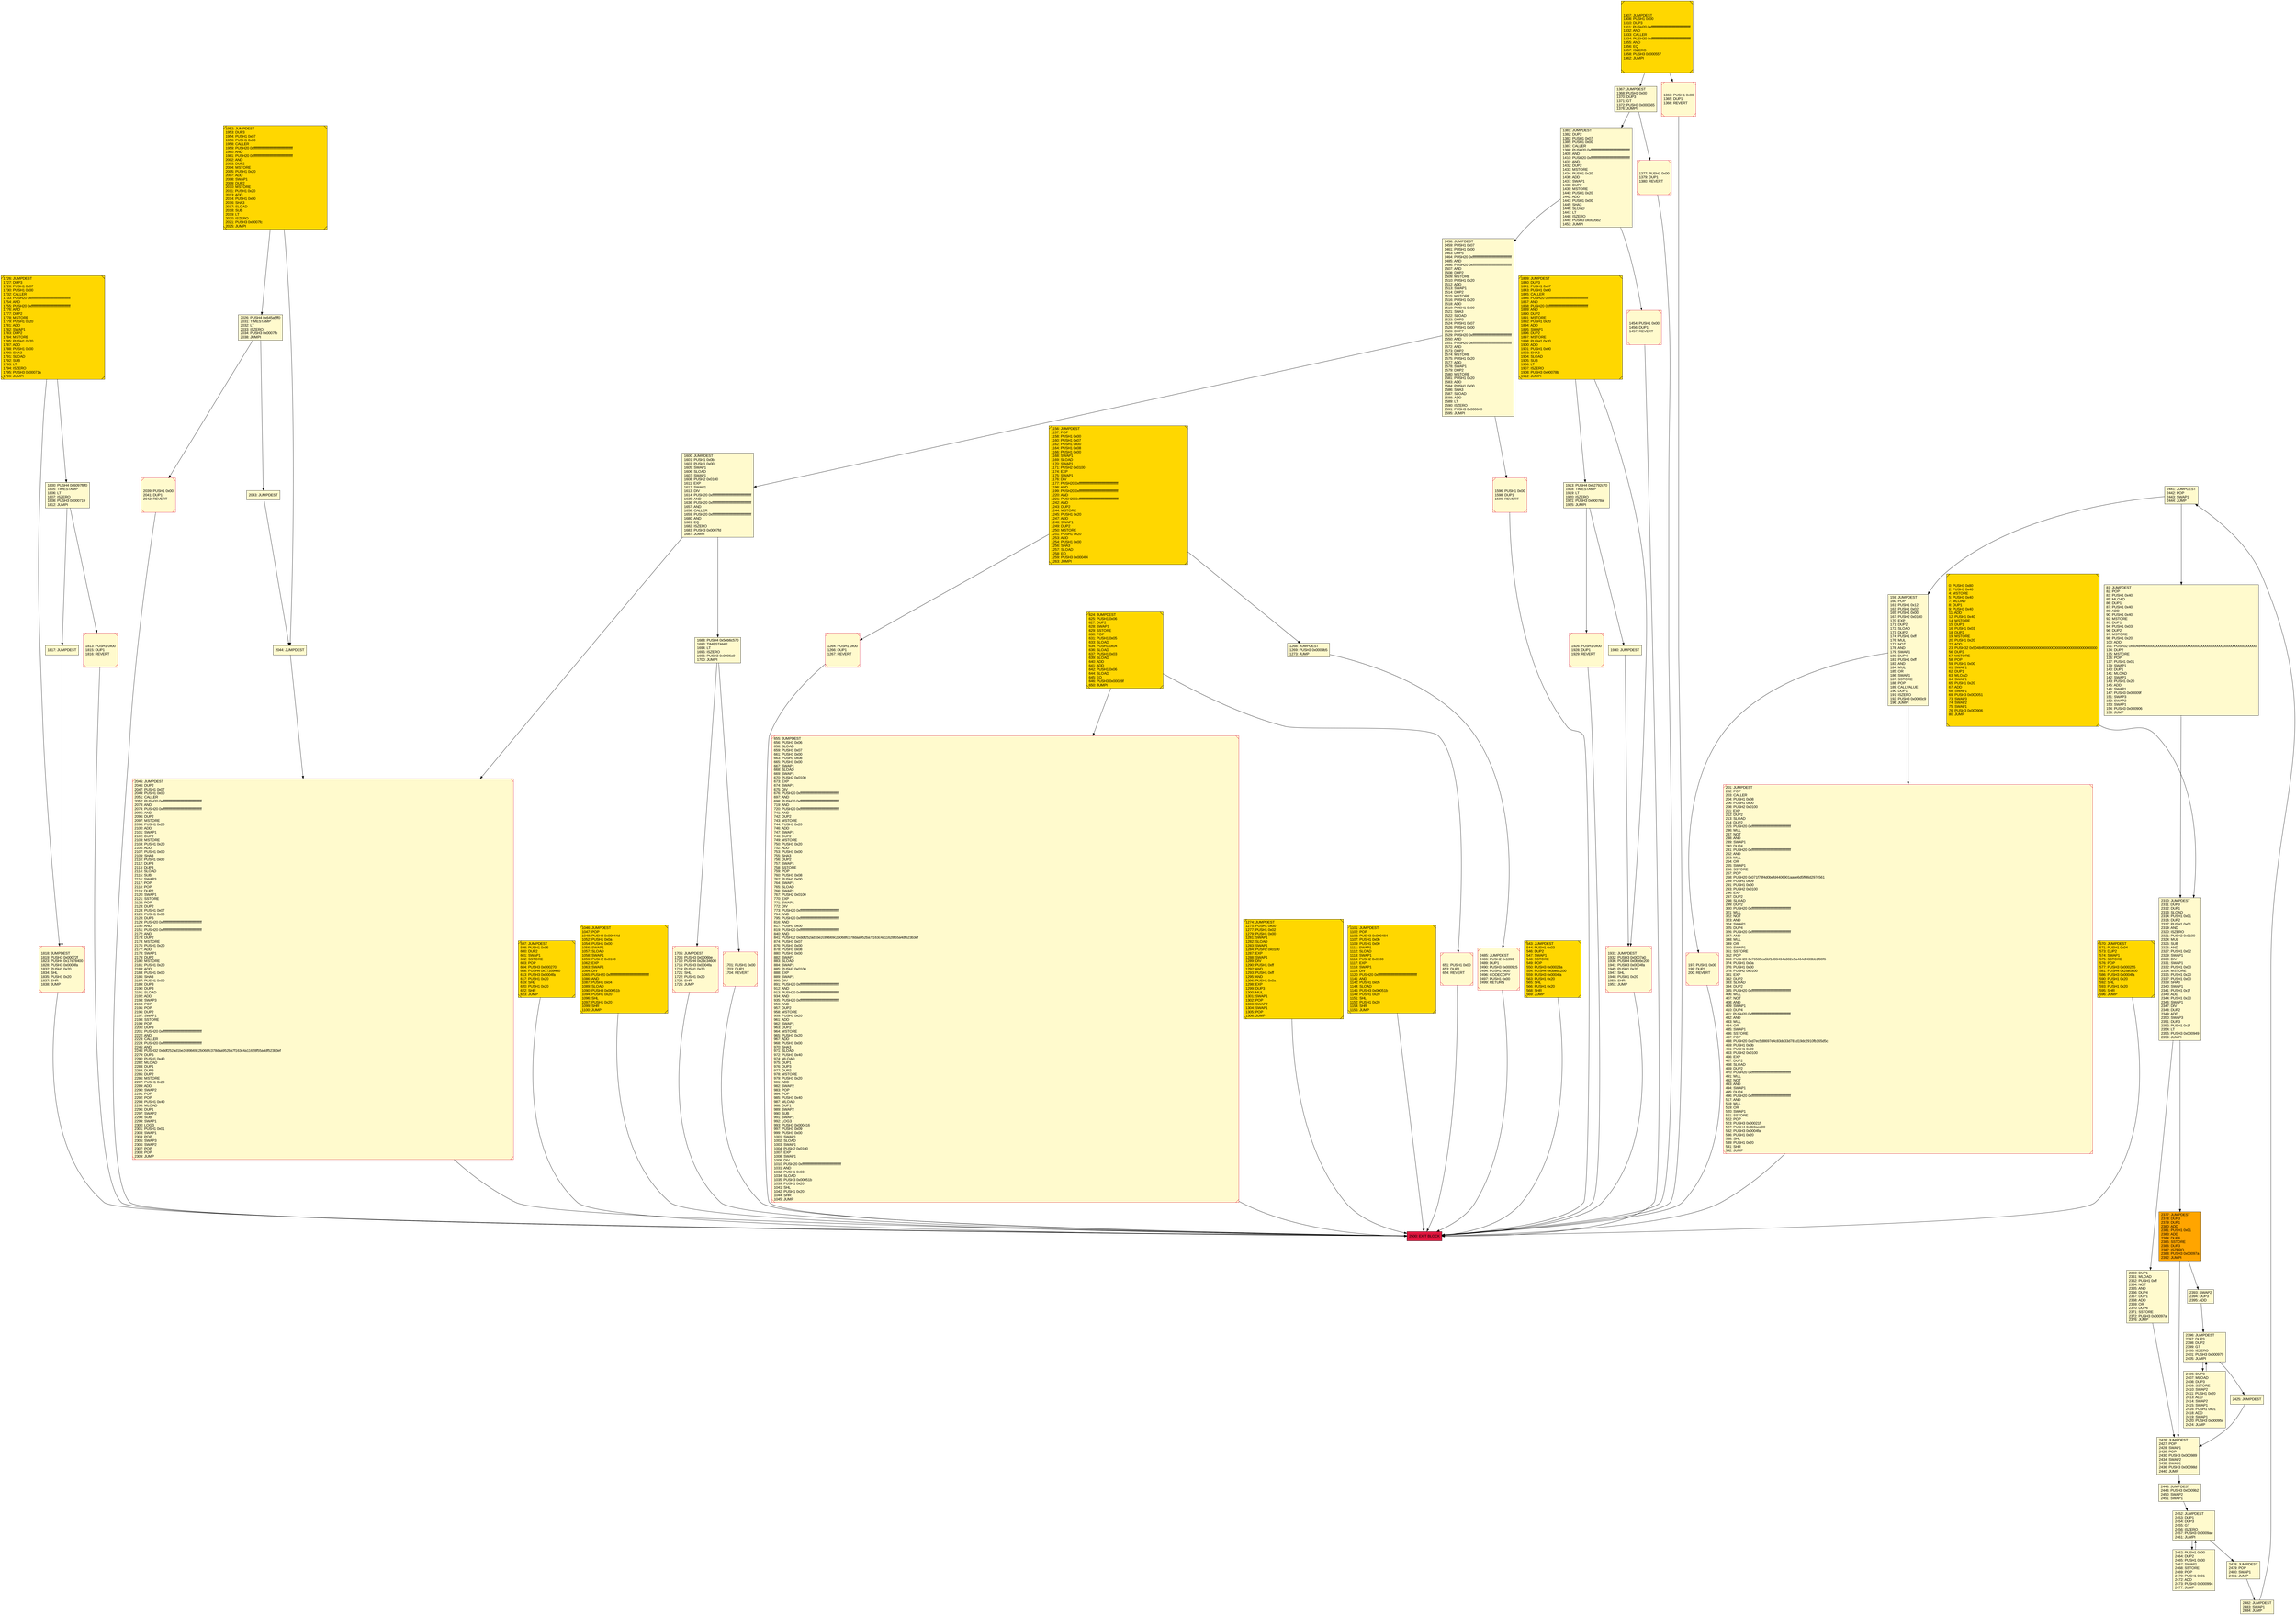digraph G {
bgcolor=transparent rankdir=UD;
node [shape=box style=filled color=black fillcolor=white fontname=arial fontcolor=black];
1458 [label="1458: JUMPDEST\l1459: PUSH1 0x07\l1461: PUSH1 0x00\l1463: DUP5\l1464: PUSH20 0xffffffffffffffffffffffffffffffffffffffff\l1485: AND\l1486: PUSH20 0xffffffffffffffffffffffffffffffffffffffff\l1507: AND\l1508: DUP2\l1509: MSTORE\l1510: PUSH1 0x20\l1512: ADD\l1513: SWAP1\l1514: DUP2\l1515: MSTORE\l1516: PUSH1 0x20\l1518: ADD\l1519: PUSH1 0x00\l1521: SHA3\l1522: SLOAD\l1523: DUP3\l1524: PUSH1 0x07\l1526: PUSH1 0x00\l1528: DUP7\l1529: PUSH20 0xffffffffffffffffffffffffffffffffffffffff\l1550: AND\l1551: PUSH20 0xffffffffffffffffffffffffffffffffffffffff\l1572: AND\l1573: DUP2\l1574: MSTORE\l1575: PUSH1 0x20\l1577: ADD\l1578: SWAP1\l1579: DUP2\l1580: MSTORE\l1581: PUSH1 0x20\l1583: ADD\l1584: PUSH1 0x00\l1586: SHA3\l1587: SLOAD\l1588: ADD\l1589: LT\l1590: ISZERO\l1591: PUSH3 0x000640\l1595: JUMPI\l" fillcolor=lemonchiffon ];
2377 [label="2377: JUMPDEST\l2378: DUP3\l2379: DUP1\l2380: ADD\l2381: PUSH1 0x01\l2383: ADD\l2384: DUP6\l2385: SSTORE\l2386: DUP3\l2387: ISZERO\l2388: PUSH3 0x00097a\l2392: JUMPI\l" fillcolor=orange ];
1701 [label="1701: PUSH1 0x00\l1703: DUP1\l1704: REVERT\l" fillcolor=lemonchiffon shape=Msquare color=crimson ];
1818 [label="1818: JUMPDEST\l1819: PUSH3 0x00072f\l1823: PUSH4 0x17d78400\l1828: PUSH3 0x0004fa\l1832: PUSH1 0x20\l1834: SHL\l1835: PUSH1 0x20\l1837: SHR\l1838: JUMP\l" fillcolor=lemonchiffon shape=Msquare color=crimson ];
1952 [label="1952: JUMPDEST\l1953: DUP3\l1954: PUSH1 0x07\l1956: PUSH1 0x00\l1958: CALLER\l1959: PUSH20 0xffffffffffffffffffffffffffffffffffffffff\l1980: AND\l1981: PUSH20 0xffffffffffffffffffffffffffffffffffffffff\l2002: AND\l2003: DUP2\l2004: MSTORE\l2005: PUSH1 0x20\l2007: ADD\l2008: SWAP1\l2009: DUP2\l2010: MSTORE\l2011: PUSH1 0x20\l2013: ADD\l2014: PUSH1 0x00\l2016: SHA3\l2017: SLOAD\l2018: SUB\l2019: LT\l2020: ISZERO\l2021: PUSH3 0x0007fc\l2025: JUMPI\l" fillcolor=lemonchiffon shape=Msquare fillcolor=gold ];
2482 [label="2482: JUMPDEST\l2483: SWAP1\l2484: JUMP\l" fillcolor=lemonchiffon ];
1705 [label="1705: JUMPDEST\l1706: PUSH3 0x0006be\l1710: PUSH4 0x23c34600\l1715: PUSH3 0x0004fa\l1719: PUSH1 0x20\l1721: SHL\l1722: PUSH1 0x20\l1724: SHR\l1725: JUMP\l" fillcolor=lemonchiffon shape=Msquare color=crimson ];
570 [label="570: JUMPDEST\l571: PUSH1 0x04\l573: DUP2\l574: SWAP1\l575: SSTORE\l576: POP\l577: PUSH3 0x000255\l581: PUSH4 0x2faf0800\l586: PUSH3 0x0004fa\l590: PUSH1 0x20\l592: SHL\l593: PUSH1 0x20\l595: SHR\l596: JUMP\l" fillcolor=lemonchiffon shape=Msquare fillcolor=gold ];
2485 [label="2485: JUMPDEST\l2486: PUSH2 0x1390\l2489: DUP1\l2490: PUSH3 0x0009c5\l2494: PUSH1 0x00\l2496: CODECOPY\l2497: PUSH1 0x00\l2499: RETURN\l" fillcolor=lemonchiffon shape=Msquare color=crimson ];
2045 [label="2045: JUMPDEST\l2046: DUP2\l2047: PUSH1 0x07\l2049: PUSH1 0x00\l2051: CALLER\l2052: PUSH20 0xffffffffffffffffffffffffffffffffffffffff\l2073: AND\l2074: PUSH20 0xffffffffffffffffffffffffffffffffffffffff\l2095: AND\l2096: DUP2\l2097: MSTORE\l2098: PUSH1 0x20\l2100: ADD\l2101: SWAP1\l2102: DUP2\l2103: MSTORE\l2104: PUSH1 0x20\l2106: ADD\l2107: PUSH1 0x00\l2109: SHA3\l2110: PUSH1 0x00\l2112: DUP3\l2113: DUP3\l2114: SLOAD\l2115: SUB\l2116: SWAP3\l2117: POP\l2118: POP\l2119: DUP2\l2120: SWAP1\l2121: SSTORE\l2122: POP\l2123: DUP2\l2124: PUSH1 0x07\l2126: PUSH1 0x00\l2128: DUP6\l2129: PUSH20 0xffffffffffffffffffffffffffffffffffffffff\l2150: AND\l2151: PUSH20 0xffffffffffffffffffffffffffffffffffffffff\l2172: AND\l2173: DUP2\l2174: MSTORE\l2175: PUSH1 0x20\l2177: ADD\l2178: SWAP1\l2179: DUP2\l2180: MSTORE\l2181: PUSH1 0x20\l2183: ADD\l2184: PUSH1 0x00\l2186: SHA3\l2187: PUSH1 0x00\l2189: DUP3\l2190: DUP3\l2191: SLOAD\l2192: ADD\l2193: SWAP3\l2194: POP\l2195: POP\l2196: DUP2\l2197: SWAP1\l2198: SSTORE\l2199: POP\l2200: DUP3\l2201: PUSH20 0xffffffffffffffffffffffffffffffffffffffff\l2222: AND\l2223: CALLER\l2224: PUSH20 0xffffffffffffffffffffffffffffffffffffffff\l2245: AND\l2246: PUSH32 0xddf252ad1be2c89b69c2b068fc378daa952ba7f163c4a11628f55a4df523b3ef\l2279: DUP5\l2280: PUSH1 0x40\l2282: MLOAD\l2283: DUP1\l2284: DUP3\l2285: DUP2\l2286: MSTORE\l2287: PUSH1 0x20\l2289: ADD\l2290: SWAP2\l2291: POP\l2292: POP\l2293: PUSH1 0x40\l2295: MLOAD\l2296: DUP1\l2297: SWAP2\l2298: SUB\l2299: SWAP1\l2300: LOG3\l2301: PUSH1 0x01\l2303: SWAP1\l2304: POP\l2305: SWAP3\l2306: SWAP2\l2307: POP\l2308: POP\l2309: JUMP\l" fillcolor=lemonchiffon shape=Msquare color=crimson ];
1454 [label="1454: PUSH1 0x00\l1456: DUP1\l1457: REVERT\l" fillcolor=lemonchiffon shape=Msquare color=crimson ];
2406 [label="2406: DUP3\l2407: MLOAD\l2408: DUP3\l2409: SSTORE\l2410: SWAP2\l2411: PUSH1 0x20\l2413: ADD\l2414: SWAP2\l2415: SWAP1\l2416: PUSH1 0x01\l2418: ADD\l2419: SWAP1\l2420: PUSH3 0x00095c\l2424: JUMP\l" fillcolor=lemonchiffon ];
1913 [label="1913: PUSH4 0x62792c70\l1918: TIMESTAMP\l1919: LT\l1920: ISZERO\l1921: PUSH3 0x00078a\l1925: JUMPI\l" fillcolor=lemonchiffon ];
624 [label="624: JUMPDEST\l625: PUSH1 0x06\l627: DUP2\l628: SWAP1\l629: SSTORE\l630: POP\l631: PUSH1 0x05\l633: SLOAD\l634: PUSH1 0x04\l636: SLOAD\l637: PUSH1 0x03\l639: SLOAD\l640: ADD\l641: ADD\l642: PUSH1 0x06\l644: SLOAD\l645: EQ\l646: PUSH3 0x00028f\l650: JUMPI\l" fillcolor=lemonchiffon shape=Msquare fillcolor=gold ];
1596 [label="1596: PUSH1 0x00\l1598: DUP1\l1599: REVERT\l" fillcolor=lemonchiffon shape=Msquare color=crimson ];
2426 [label="2426: JUMPDEST\l2427: POP\l2428: SWAP1\l2429: POP\l2430: PUSH3 0x000989\l2434: SWAP2\l2435: SWAP1\l2436: PUSH3 0x00098d\l2440: JUMP\l" fillcolor=lemonchiffon ];
597 [label="597: JUMPDEST\l598: PUSH1 0x05\l600: DUP2\l601: SWAP1\l602: SSTORE\l603: POP\l604: PUSH3 0x000270\l608: PUSH4 0x77359400\l613: PUSH3 0x0004fa\l617: PUSH1 0x20\l619: SHL\l620: PUSH1 0x20\l622: SHR\l623: JUMP\l" fillcolor=lemonchiffon shape=Msquare fillcolor=gold ];
1046 [label="1046: JUMPDEST\l1047: POP\l1048: PUSH3 0x00044d\l1052: PUSH1 0x0a\l1054: PUSH1 0x00\l1056: SWAP1\l1057: SLOAD\l1058: SWAP1\l1059: PUSH2 0x0100\l1062: EXP\l1063: SWAP1\l1064: DIV\l1065: PUSH20 0xffffffffffffffffffffffffffffffffffffffff\l1086: AND\l1087: PUSH1 0x04\l1089: SLOAD\l1090: PUSH3 0x00051b\l1094: PUSH1 0x20\l1096: SHL\l1097: PUSH1 0x20\l1099: SHR\l1100: JUMP\l" fillcolor=lemonchiffon shape=Msquare fillcolor=gold ];
1926 [label="1926: PUSH1 0x00\l1928: DUP1\l1929: REVERT\l" fillcolor=lemonchiffon shape=Msquare color=crimson ];
1381 [label="1381: JUMPDEST\l1382: DUP2\l1383: PUSH1 0x07\l1385: PUSH1 0x00\l1387: CALLER\l1388: PUSH20 0xffffffffffffffffffffffffffffffffffffffff\l1409: AND\l1410: PUSH20 0xffffffffffffffffffffffffffffffffffffffff\l1431: AND\l1432: DUP2\l1433: MSTORE\l1434: PUSH1 0x20\l1436: ADD\l1437: SWAP1\l1438: DUP2\l1439: MSTORE\l1440: PUSH1 0x20\l1442: ADD\l1443: PUSH1 0x00\l1445: SHA3\l1446: SLOAD\l1447: LT\l1448: ISZERO\l1449: PUSH3 0x0005b2\l1453: JUMPI\l" fillcolor=lemonchiffon ];
651 [label="651: PUSH1 0x00\l653: DUP1\l654: REVERT\l" fillcolor=lemonchiffon shape=Msquare color=crimson ];
2044 [label="2044: JUMPDEST\l" fillcolor=lemonchiffon ];
1813 [label="1813: PUSH1 0x00\l1815: DUP1\l1816: REVERT\l" fillcolor=lemonchiffon shape=Msquare color=crimson ];
2425 [label="2425: JUMPDEST\l" fillcolor=lemonchiffon ];
1600 [label="1600: JUMPDEST\l1601: PUSH1 0x0b\l1603: PUSH1 0x00\l1605: SWAP1\l1606: SLOAD\l1607: SWAP1\l1608: PUSH2 0x0100\l1611: EXP\l1612: SWAP1\l1613: DIV\l1614: PUSH20 0xffffffffffffffffffffffffffffffffffffffff\l1635: AND\l1636: PUSH20 0xffffffffffffffffffffffffffffffffffffffff\l1657: AND\l1658: CALLER\l1659: PUSH20 0xffffffffffffffffffffffffffffffffffffffff\l1680: AND\l1681: EQ\l1682: ISZERO\l1683: PUSH3 0x0007fd\l1687: JUMPI\l" fillcolor=lemonchiffon ];
2043 [label="2043: JUMPDEST\l" fillcolor=lemonchiffon ];
2026 [label="2026: PUSH4 0x645a5ff0\l2031: TIMESTAMP\l2032: LT\l2033: ISZERO\l2034: PUSH3 0x0007fb\l2038: JUMPI\l" fillcolor=lemonchiffon ];
1377 [label="1377: PUSH1 0x00\l1379: DUP1\l1380: REVERT\l" fillcolor=lemonchiffon shape=Msquare color=crimson ];
2452 [label="2452: JUMPDEST\l2453: DUP1\l2454: DUP3\l2455: GT\l2456: ISZERO\l2457: PUSH3 0x0009ae\l2461: JUMPI\l" fillcolor=lemonchiffon ];
81 [label="81: JUMPDEST\l82: POP\l83: PUSH1 0x40\l85: MLOAD\l86: DUP1\l87: PUSH1 0x40\l89: ADD\l90: PUSH1 0x40\l92: MSTORE\l93: DUP1\l94: PUSH1 0x03\l96: DUP2\l97: MSTORE\l98: PUSH1 0x20\l100: ADD\l101: PUSH32 0x50484f0000000000000000000000000000000000000000000000000000000000\l134: DUP2\l135: MSTORE\l136: POP\l137: PUSH1 0x01\l139: SWAP1\l140: DUP1\l141: MLOAD\l142: SWAP1\l143: PUSH1 0x20\l145: ADD\l146: SWAP1\l147: PUSH3 0x00009f\l151: SWAP3\l152: SWAP2\l153: SWAP1\l154: PUSH3 0x000906\l158: JUMP\l" fillcolor=lemonchiffon ];
1839 [label="1839: JUMPDEST\l1840: DUP3\l1841: PUSH1 0x07\l1843: PUSH1 0x00\l1845: CALLER\l1846: PUSH20 0xffffffffffffffffffffffffffffffffffffffff\l1867: AND\l1868: PUSH20 0xffffffffffffffffffffffffffffffffffffffff\l1889: AND\l1890: DUP2\l1891: MSTORE\l1892: PUSH1 0x20\l1894: ADD\l1895: SWAP1\l1896: DUP2\l1897: MSTORE\l1898: PUSH1 0x20\l1900: ADD\l1901: PUSH1 0x00\l1903: SHA3\l1904: SLOAD\l1905: SUB\l1906: LT\l1907: ISZERO\l1908: PUSH3 0x00078b\l1912: JUMPI\l" fillcolor=lemonchiffon shape=Msquare fillcolor=gold ];
159 [label="159: JUMPDEST\l160: POP\l161: PUSH1 0x12\l163: PUSH1 0x02\l165: PUSH1 0x00\l167: PUSH2 0x0100\l170: EXP\l171: DUP2\l172: SLOAD\l173: DUP2\l174: PUSH1 0xff\l176: MUL\l177: NOT\l178: AND\l179: SWAP1\l180: DUP4\l181: PUSH1 0xff\l183: AND\l184: MUL\l185: OR\l186: SWAP1\l187: SSTORE\l188: POP\l189: CALLVALUE\l190: DUP1\l191: ISZERO\l192: PUSH3 0x0000c9\l196: JUMPI\l" fillcolor=lemonchiffon ];
2500 [label="2500: EXIT BLOCK\l" fillcolor=crimson ];
1274 [label="1274: JUMPDEST\l1275: PUSH1 0x00\l1277: PUSH1 0x02\l1279: PUSH1 0x00\l1281: SWAP1\l1282: SLOAD\l1283: SWAP1\l1284: PUSH2 0x0100\l1287: EXP\l1288: SWAP1\l1289: DIV\l1290: PUSH1 0xff\l1292: AND\l1293: PUSH1 0xff\l1295: AND\l1296: PUSH1 0x0a\l1298: EXP\l1299: DUP3\l1300: MUL\l1301: SWAP1\l1302: POP\l1303: SWAP2\l1304: SWAP1\l1305: POP\l1306: JUMP\l" fillcolor=lemonchiffon shape=Msquare fillcolor=gold ];
1930 [label="1930: JUMPDEST\l" fillcolor=lemonchiffon ];
0 [label="0: PUSH1 0x80\l2: PUSH1 0x40\l4: MSTORE\l5: PUSH1 0x40\l7: MLOAD\l8: DUP1\l9: PUSH1 0x40\l11: ADD\l12: PUSH1 0x40\l14: MSTORE\l15: DUP1\l16: PUSH1 0x03\l18: DUP2\l19: MSTORE\l20: PUSH1 0x20\l22: ADD\l23: PUSH32 0x50484f0000000000000000000000000000000000000000000000000000000000\l56: DUP2\l57: MSTORE\l58: POP\l59: PUSH1 0x00\l61: SWAP1\l62: DUP1\l63: MLOAD\l64: SWAP1\l65: PUSH1 0x20\l67: ADD\l68: SWAP1\l69: PUSH3 0x000051\l73: SWAP3\l74: SWAP2\l75: SWAP1\l76: PUSH3 0x000906\l80: JUMP\l" fillcolor=lemonchiffon shape=Msquare fillcolor=gold ];
1101 [label="1101: JUMPDEST\l1102: POP\l1103: PUSH3 0x000484\l1107: PUSH1 0x0b\l1109: PUSH1 0x00\l1111: SWAP1\l1112: SLOAD\l1113: SWAP1\l1114: PUSH2 0x0100\l1117: EXP\l1118: SWAP1\l1119: DIV\l1120: PUSH20 0xffffffffffffffffffffffffffffffffffffffff\l1141: AND\l1142: PUSH1 0x05\l1144: SLOAD\l1145: PUSH3 0x00051b\l1149: PUSH1 0x20\l1151: SHL\l1152: PUSH1 0x20\l1154: SHR\l1155: JUMP\l" fillcolor=lemonchiffon shape=Msquare fillcolor=gold ];
1156 [label="1156: JUMPDEST\l1157: POP\l1158: PUSH1 0x00\l1160: PUSH1 0x07\l1162: PUSH1 0x00\l1164: PUSH1 0x08\l1166: PUSH1 0x00\l1168: SWAP1\l1169: SLOAD\l1170: SWAP1\l1171: PUSH2 0x0100\l1174: EXP\l1175: SWAP1\l1176: DIV\l1177: PUSH20 0xffffffffffffffffffffffffffffffffffffffff\l1198: AND\l1199: PUSH20 0xffffffffffffffffffffffffffffffffffffffff\l1220: AND\l1221: PUSH20 0xffffffffffffffffffffffffffffffffffffffff\l1242: AND\l1243: DUP2\l1244: MSTORE\l1245: PUSH1 0x20\l1247: ADD\l1248: SWAP1\l1249: DUP2\l1250: MSTORE\l1251: PUSH1 0x20\l1253: ADD\l1254: PUSH1 0x00\l1256: SHA3\l1257: SLOAD\l1258: EQ\l1259: PUSH3 0x0004f4\l1263: JUMPI\l" fillcolor=lemonchiffon shape=Msquare fillcolor=gold ];
2360 [label="2360: DUP1\l2361: MLOAD\l2362: PUSH1 0xff\l2364: NOT\l2365: AND\l2366: DUP4\l2367: DUP1\l2368: ADD\l2369: OR\l2370: DUP6\l2371: SSTORE\l2372: PUSH3 0x00097a\l2376: JUMP\l" fillcolor=lemonchiffon ];
1264 [label="1264: PUSH1 0x00\l1266: DUP1\l1267: REVERT\l" fillcolor=lemonchiffon shape=Msquare color=crimson ];
1688 [label="1688: PUSH4 0x5eb6c570\l1693: TIMESTAMP\l1694: LT\l1695: ISZERO\l1696: PUSH3 0x0006a9\l1700: JUMPI\l" fillcolor=lemonchiffon ];
1817 [label="1817: JUMPDEST\l" fillcolor=lemonchiffon ];
2039 [label="2039: PUSH1 0x00\l2041: DUP1\l2042: REVERT\l" fillcolor=lemonchiffon shape=Msquare color=crimson ];
2441 [label="2441: JUMPDEST\l2442: POP\l2443: SWAP1\l2444: JUMP\l" fillcolor=lemonchiffon ];
2393 [label="2393: SWAP2\l2394: DUP3\l2395: ADD\l" fillcolor=lemonchiffon ];
543 [label="543: JUMPDEST\l544: PUSH1 0x03\l546: DUP2\l547: SWAP1\l548: SSTORE\l549: POP\l550: PUSH3 0x00023a\l554: PUSH4 0x0bebc200\l559: PUSH3 0x0004fa\l563: PUSH1 0x20\l565: SHL\l566: PUSH1 0x20\l568: SHR\l569: JUMP\l" fillcolor=lemonchiffon shape=Msquare fillcolor=gold ];
1800 [label="1800: PUSH4 0x6097f8f0\l1805: TIMESTAMP\l1806: LT\l1807: ISZERO\l1808: PUSH3 0x000719\l1812: JUMPI\l" fillcolor=lemonchiffon ];
2462 [label="2462: PUSH1 0x00\l2464: DUP2\l2465: PUSH1 0x00\l2467: SWAP1\l2468: SSTORE\l2469: POP\l2470: PUSH1 0x01\l2472: ADD\l2473: PUSH3 0x000994\l2477: JUMP\l" fillcolor=lemonchiffon ];
197 [label="197: PUSH1 0x00\l199: DUP1\l200: REVERT\l" fillcolor=lemonchiffon shape=Msquare color=crimson ];
2396 [label="2396: JUMPDEST\l2397: DUP3\l2398: DUP2\l2399: GT\l2400: ISZERO\l2401: PUSH3 0x000979\l2405: JUMPI\l" fillcolor=lemonchiffon ];
1726 [label="1726: JUMPDEST\l1727: DUP3\l1728: PUSH1 0x07\l1730: PUSH1 0x00\l1732: CALLER\l1733: PUSH20 0xffffffffffffffffffffffffffffffffffffffff\l1754: AND\l1755: PUSH20 0xffffffffffffffffffffffffffffffffffffffff\l1776: AND\l1777: DUP2\l1778: MSTORE\l1779: PUSH1 0x20\l1781: ADD\l1782: SWAP1\l1783: DUP2\l1784: MSTORE\l1785: PUSH1 0x20\l1787: ADD\l1788: PUSH1 0x00\l1790: SHA3\l1791: SLOAD\l1792: SUB\l1793: LT\l1794: ISZERO\l1795: PUSH3 0x00071a\l1799: JUMPI\l" fillcolor=lemonchiffon shape=Msquare fillcolor=gold ];
1367 [label="1367: JUMPDEST\l1368: PUSH1 0x00\l1370: DUP3\l1371: GT\l1372: PUSH3 0x000565\l1376: JUMPI\l" fillcolor=lemonchiffon ];
655 [label="655: JUMPDEST\l656: PUSH1 0x06\l658: SLOAD\l659: PUSH1 0x07\l661: PUSH1 0x00\l663: PUSH1 0x08\l665: PUSH1 0x00\l667: SWAP1\l668: SLOAD\l669: SWAP1\l670: PUSH2 0x0100\l673: EXP\l674: SWAP1\l675: DIV\l676: PUSH20 0xffffffffffffffffffffffffffffffffffffffff\l697: AND\l698: PUSH20 0xffffffffffffffffffffffffffffffffffffffff\l719: AND\l720: PUSH20 0xffffffffffffffffffffffffffffffffffffffff\l741: AND\l742: DUP2\l743: MSTORE\l744: PUSH1 0x20\l746: ADD\l747: SWAP1\l748: DUP2\l749: MSTORE\l750: PUSH1 0x20\l752: ADD\l753: PUSH1 0x00\l755: SHA3\l756: DUP2\l757: SWAP1\l758: SSTORE\l759: POP\l760: PUSH1 0x08\l762: PUSH1 0x00\l764: SWAP1\l765: SLOAD\l766: SWAP1\l767: PUSH2 0x0100\l770: EXP\l771: SWAP1\l772: DIV\l773: PUSH20 0xffffffffffffffffffffffffffffffffffffffff\l794: AND\l795: PUSH20 0xffffffffffffffffffffffffffffffffffffffff\l816: AND\l817: PUSH1 0x00\l819: PUSH20 0xffffffffffffffffffffffffffffffffffffffff\l840: AND\l841: PUSH32 0xddf252ad1be2c89b69c2b068fc378daa952ba7f163c4a11628f55a4df523b3ef\l874: PUSH1 0x07\l876: PUSH1 0x00\l878: PUSH1 0x08\l880: PUSH1 0x00\l882: SWAP1\l883: SLOAD\l884: SWAP1\l885: PUSH2 0x0100\l888: EXP\l889: SWAP1\l890: DIV\l891: PUSH20 0xffffffffffffffffffffffffffffffffffffffff\l912: AND\l913: PUSH20 0xffffffffffffffffffffffffffffffffffffffff\l934: AND\l935: PUSH20 0xffffffffffffffffffffffffffffffffffffffff\l956: AND\l957: DUP2\l958: MSTORE\l959: PUSH1 0x20\l961: ADD\l962: SWAP1\l963: DUP2\l964: MSTORE\l965: PUSH1 0x20\l967: ADD\l968: PUSH1 0x00\l970: SHA3\l971: SLOAD\l972: PUSH1 0x40\l974: MLOAD\l975: DUP1\l976: DUP3\l977: DUP2\l978: MSTORE\l979: PUSH1 0x20\l981: ADD\l982: SWAP2\l983: POP\l984: POP\l985: PUSH1 0x40\l987: MLOAD\l988: DUP1\l989: SWAP2\l990: SUB\l991: SWAP1\l992: LOG3\l993: PUSH3 0x000416\l997: PUSH1 0x09\l999: PUSH1 0x00\l1001: SWAP1\l1002: SLOAD\l1003: SWAP1\l1004: PUSH2 0x0100\l1007: EXP\l1008: SWAP1\l1009: DIV\l1010: PUSH20 0xffffffffffffffffffffffffffffffffffffffff\l1031: AND\l1032: PUSH1 0x03\l1034: SLOAD\l1035: PUSH3 0x00051b\l1039: PUSH1 0x20\l1041: SHL\l1042: PUSH1 0x20\l1044: SHR\l1045: JUMP\l" fillcolor=lemonchiffon shape=Msquare color=crimson ];
1363 [label="1363: PUSH1 0x00\l1365: DUP1\l1366: REVERT\l" fillcolor=lemonchiffon shape=Msquare color=crimson ];
2310 [label="2310: JUMPDEST\l2311: DUP3\l2312: DUP1\l2313: SLOAD\l2314: PUSH1 0x01\l2316: DUP2\l2317: PUSH1 0x01\l2319: AND\l2320: ISZERO\l2321: PUSH2 0x0100\l2324: MUL\l2325: SUB\l2326: AND\l2327: PUSH1 0x02\l2329: SWAP1\l2330: DIV\l2331: SWAP1\l2332: PUSH1 0x00\l2334: MSTORE\l2335: PUSH1 0x20\l2337: PUSH1 0x00\l2339: SHA3\l2340: SWAP1\l2341: PUSH1 0x1f\l2343: ADD\l2344: PUSH1 0x20\l2346: SWAP1\l2347: DIV\l2348: DUP2\l2349: ADD\l2350: SWAP3\l2351: DUP3\l2352: PUSH1 0x1f\l2354: LT\l2355: PUSH3 0x000949\l2359: JUMPI\l" fillcolor=lemonchiffon ];
1268 [label="1268: JUMPDEST\l1269: PUSH3 0x0009b5\l1273: JUMP\l" fillcolor=lemonchiffon ];
1307 [label="1307: JUMPDEST\l1308: PUSH1 0x00\l1310: DUP3\l1311: PUSH20 0xffffffffffffffffffffffffffffffffffffffff\l1332: AND\l1333: CALLER\l1334: PUSH20 0xffffffffffffffffffffffffffffffffffffffff\l1355: AND\l1356: EQ\l1357: ISZERO\l1358: PUSH3 0x000557\l1362: JUMPI\l" fillcolor=lemonchiffon shape=Msquare fillcolor=gold ];
201 [label="201: JUMPDEST\l202: POP\l203: CALLER\l204: PUSH1 0x08\l206: PUSH1 0x00\l208: PUSH2 0x0100\l211: EXP\l212: DUP2\l213: SLOAD\l214: DUP2\l215: PUSH20 0xffffffffffffffffffffffffffffffffffffffff\l236: MUL\l237: NOT\l238: AND\l239: SWAP1\l240: DUP4\l241: PUSH20 0xffffffffffffffffffffffffffffffffffffffff\l262: AND\l263: MUL\l264: OR\l265: SWAP1\l266: SSTORE\l267: POP\l268: PUSH20 0x071f73f4d0befd4406901aace6d5ffd6d297c561\l289: PUSH1 0x09\l291: PUSH1 0x00\l293: PUSH2 0x0100\l296: EXP\l297: DUP2\l298: SLOAD\l299: DUP2\l300: PUSH20 0xffffffffffffffffffffffffffffffffffffffff\l321: MUL\l322: NOT\l323: AND\l324: SWAP1\l325: DUP4\l326: PUSH20 0xffffffffffffffffffffffffffffffffffffffff\l347: AND\l348: MUL\l349: OR\l350: SWAP1\l351: SSTORE\l352: POP\l353: PUSH20 0x76535ca5bf1d33434a302e5a464df433bb1f80f6\l374: PUSH1 0x0a\l376: PUSH1 0x00\l378: PUSH2 0x0100\l381: EXP\l382: DUP2\l383: SLOAD\l384: DUP2\l385: PUSH20 0xffffffffffffffffffffffffffffffffffffffff\l406: MUL\l407: NOT\l408: AND\l409: SWAP1\l410: DUP4\l411: PUSH20 0xffffffffffffffffffffffffffffffffffffffff\l432: AND\l433: MUL\l434: OR\l435: SWAP1\l436: SSTORE\l437: POP\l438: PUSH20 0xd7ec5d8697e4c83dc33d781d19dc2910fb165d5c\l459: PUSH1 0x0b\l461: PUSH1 0x00\l463: PUSH2 0x0100\l466: EXP\l467: DUP2\l468: SLOAD\l469: DUP2\l470: PUSH20 0xffffffffffffffffffffffffffffffffffffffff\l491: MUL\l492: NOT\l493: AND\l494: SWAP1\l495: DUP4\l496: PUSH20 0xffffffffffffffffffffffffffffffffffffffff\l517: AND\l518: MUL\l519: OR\l520: SWAP1\l521: SSTORE\l522: POP\l523: PUSH3 0x00021f\l527: PUSH4 0x3b9aca00\l532: PUSH3 0x0004fa\l536: PUSH1 0x20\l538: SHL\l539: PUSH1 0x20\l541: SHR\l542: JUMP\l" fillcolor=lemonchiffon shape=Msquare color=crimson ];
1931 [label="1931: JUMPDEST\l1932: PUSH3 0x0007a0\l1936: PUSH4 0x0bebc200\l1941: PUSH3 0x0004fa\l1945: PUSH1 0x20\l1947: SHL\l1948: PUSH1 0x20\l1950: SHR\l1951: JUMP\l" fillcolor=lemonchiffon shape=Msquare color=crimson ];
2445 [label="2445: JUMPDEST\l2446: PUSH3 0x0009b2\l2450: SWAP2\l2451: SWAP1\l" fillcolor=lemonchiffon ];
2478 [label="2478: JUMPDEST\l2479: POP\l2480: SWAP1\l2481: JUMP\l" fillcolor=lemonchiffon ];
1274 -> 2500;
2026 -> 2043;
1377 -> 2500;
2043 -> 2044;
1307 -> 1367;
1101 -> 2500;
1307 -> 1363;
1726 -> 1800;
2039 -> 2500;
2425 -> 2426;
1264 -> 2500;
2441 -> 159;
543 -> 2500;
2441 -> 81;
1156 -> 1264;
1458 -> 1596;
197 -> 2500;
2377 -> 2426;
2452 -> 2462;
2462 -> 2452;
1381 -> 1454;
159 -> 197;
1381 -> 1458;
0 -> 2310;
1367 -> 1377;
1952 -> 2026;
1913 -> 1926;
1156 -> 1268;
1952 -> 2044;
2393 -> 2396;
655 -> 2500;
1363 -> 2500;
1800 -> 1817;
2310 -> 2360;
1458 -> 1600;
1600 -> 2045;
1930 -> 1931;
201 -> 2500;
1931 -> 2500;
81 -> 2310;
1839 -> 1931;
2044 -> 2045;
159 -> 201;
624 -> 651;
2445 -> 2452;
2452 -> 2478;
1701 -> 2500;
1818 -> 2500;
2045 -> 2500;
1454 -> 2500;
1705 -> 2500;
570 -> 2500;
2485 -> 2500;
1688 -> 1701;
1817 -> 1818;
1913 -> 1930;
1800 -> 1813;
1839 -> 1913;
1367 -> 1381;
2377 -> 2393;
1596 -> 2500;
2396 -> 2425;
1688 -> 1705;
2426 -> 2445;
2482 -> 2441;
597 -> 2500;
1046 -> 2500;
1600 -> 1688;
2026 -> 2039;
1926 -> 2500;
624 -> 655;
651 -> 2500;
2360 -> 2426;
1813 -> 2500;
1268 -> 2485;
1726 -> 1818;
2478 -> 2482;
2310 -> 2377;
2396 -> 2406;
2406 -> 2396;
}